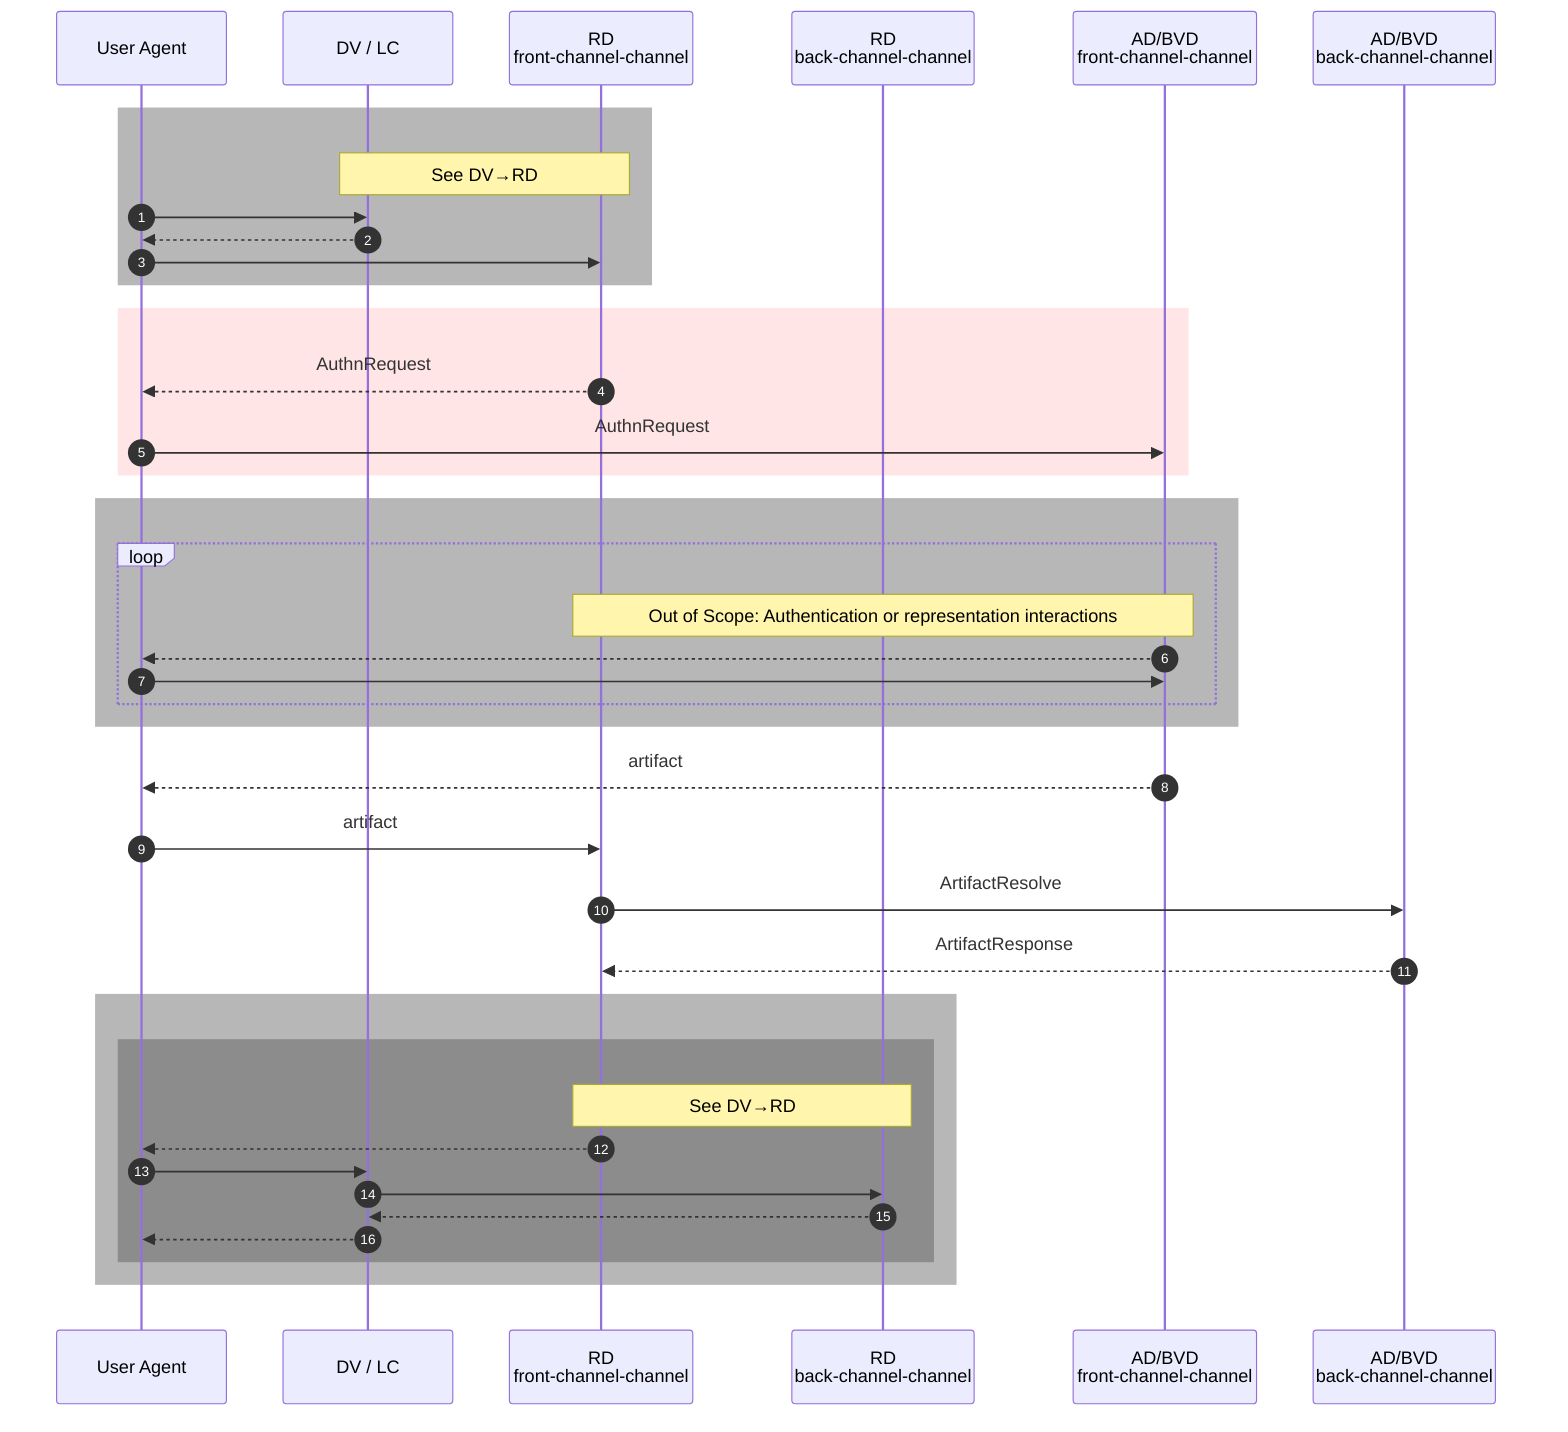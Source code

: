 %%{init: {
    "themeVariables": {"fontSize": "24px"},
    "sequence": {"boxMargin": 20}
}}%%
sequenceDiagram
autonumber
participant A as User Agent
participant B as DV / LC
participant C as RD <br /> front-channel-channel
participant D as RD <br /> back-channel-channel
participant E as AD/BVD <br /> front-channel-channel
participant F as AD/BVD <br /> back-channel-channel
rect rgba(75, 75, 75,.4)
    Note over B,C: See DV#8594;RD
    A->>B:
    B-->>A:
    A->>C:
end
rect rgba(255,0,0,.1)
    C-->>A: AuthnRequest
    A->>E: AuthnRequest
end
rect rgba(75, 75, 75,.4)
    loop
        Note over C,E: Out of Scope: Authentication or representation interactions
        E-->>A:
        A->>E:
    end
end
E-->>A: artifact
A->>C: artifact
C->>F: ArtifactResolve
F-->>C: ArtifactResponse
rect rgba(75, 75, 75,.4)
rect rgba(75, 75, 75,.4)
    Note over C,D: See DV#8594;RD
        C-->>A:
        A->>B:
        B->>D:
        D-->>B:
        B-->>A:
end
end